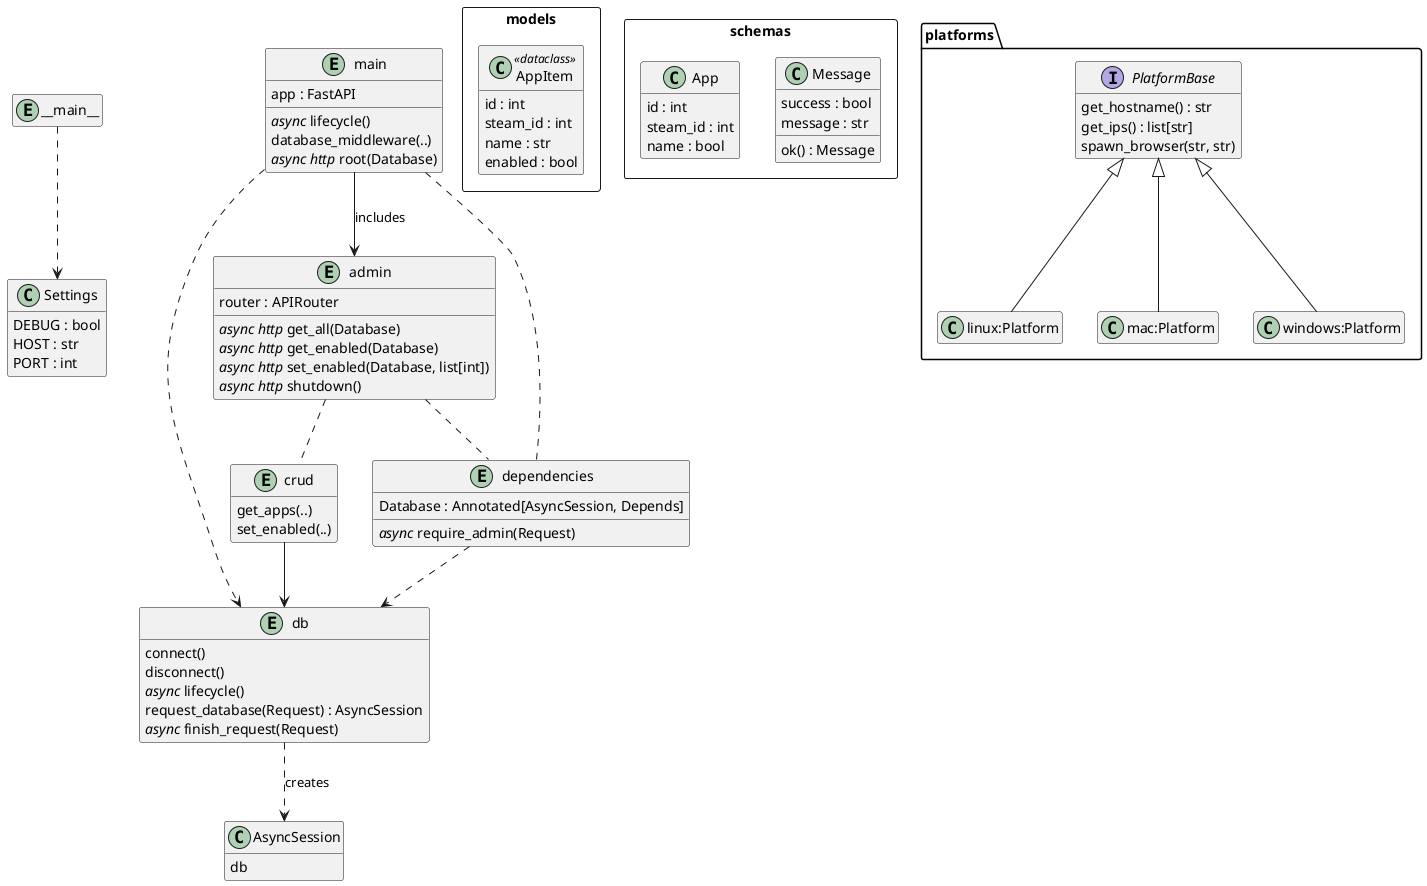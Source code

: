 @startuml classes
' Front definitions
hide empty members
!$async = "<i>async</i>"
!$http = "<i>async http</i>"
!unquoted procedure $module($name)
  package $name <<Rectangle>>
!endprocedure

' --- Actual graph script: ---

entity entrypoint as "__main__"

class Settings {
    DEBUG : bool
    HOST : str
    PORT : int
}

entity main {
    app : FastAPI
    $async lifecycle()
    database_middleware(..)
    $http root(Database)
}

entity admin {
    router : APIRouter
    $http get_all(Database)
    $http get_enabled(Database)
    $http set_enabled(Database, list[int])
    $http shutdown()
}

entity crud {
    get_apps(..)
    set_enabled(..)
}

entity db {
    connect()
    disconnect()
    $async lifecycle()
    request_database(Request) : AsyncSession
    $async finish_request(Request)
}

class AsyncSession {
    db
}

db ..> AsyncSession : creates
crud --> db
main ..> db
entrypoint ..> Settings
main --> admin : includes

$module(models) {
    class AppItem <<dataclass>> {
        id : int
        steam_id : int
        name : str
        enabled : bool
    }
}

$module(schemas) {
    class Message {
        success : bool
        message : str
        ok() : Message
    }
    class App {
        id : int
        steam_id : int
        name : bool
    }
}

entity dependencies {
    $async require_admin(Request)
    Database : Annotated[AsyncSession, Depends]
}

admin .. dependencies
main .. dependencies
admin .. crud
dependencies ..> db


package platforms {
    interface PlatformBase {
        get_hostname() : str
        get_ips() : list[str]
        spawn_browser(str, str)
    }
    class linux:Platform
    class mac:Platform
    class windows:Platform
    PlatformBase <|-- "linux:Platform"
    PlatformBase <|-- "mac:Platform"
    PlatformBase <|-- "windows:Platform"
}



@enduml

@startuml components
package partyDecider_pyz {
    component Backend
    component Frontend
    interface http
}

Backend -- http
Backend -- inMemory
Backend -- csv
Backend <- Steam
Frontend ..> http : use

database inMemory {
    folder ballot
    folder votingSession
}

database csv {
    folder apps
}

folder Steam {
    node AppInfo_vdf
    node AppManifests
    node AppIconCache
}

Steam ..> apps

@enduml